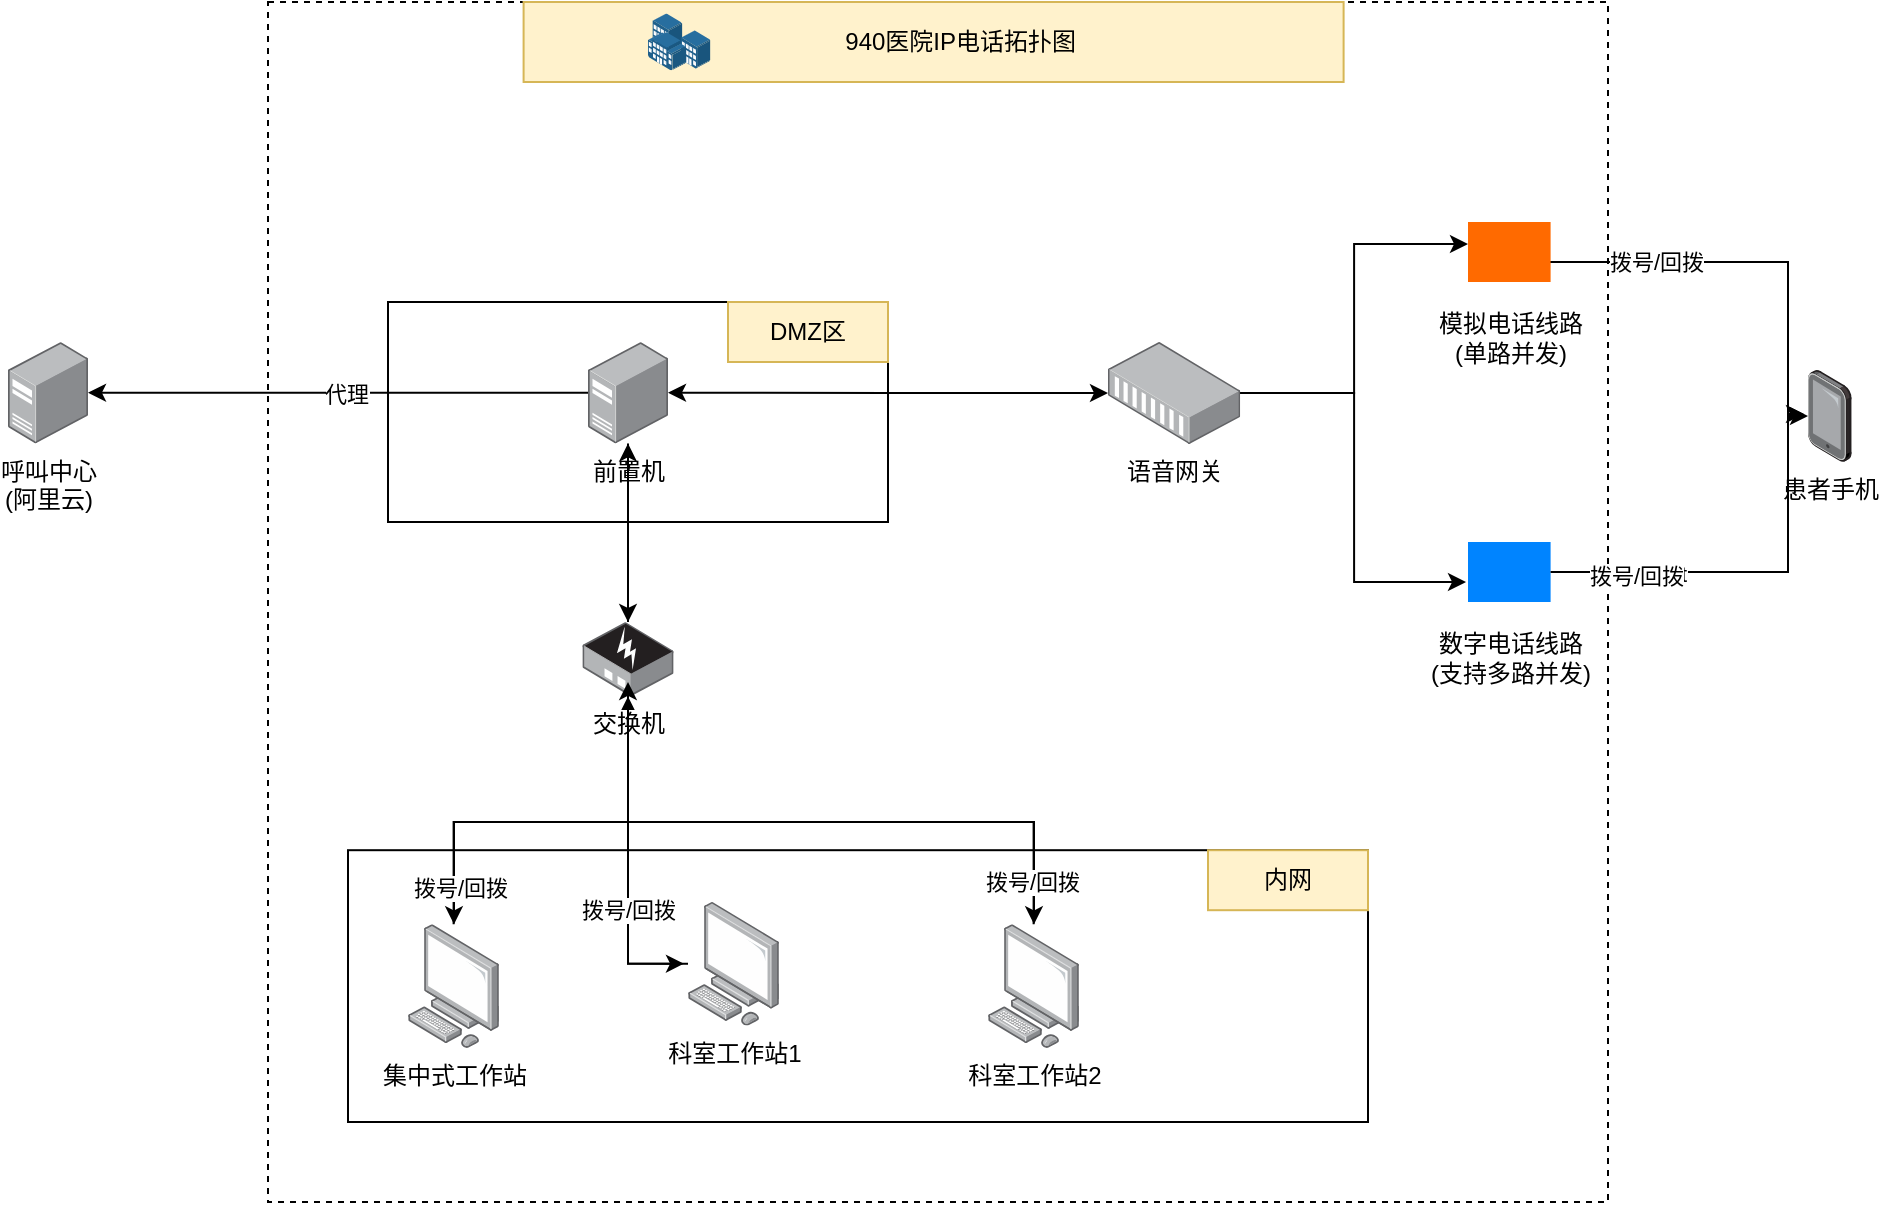 <mxfile version="27.1.1">
  <diagram name="第 1 页" id="9NHNX--WrlYSEk2w2ORT">
    <mxGraphModel dx="1940" dy="618" grid="1" gridSize="10" guides="1" tooltips="1" connect="1" arrows="1" fold="1" page="1" pageScale="1" pageWidth="827" pageHeight="1169" math="0" shadow="0">
      <root>
        <mxCell id="0" />
        <mxCell id="1" parent="0" />
        <mxCell id="P5Ny5QZNcaJlh9fx469N-55" value="" style="rounded=0;whiteSpace=wrap;html=1;dashed=1;" parent="1" vertex="1">
          <mxGeometry x="80" y="90" width="670" height="600" as="geometry" />
        </mxCell>
        <mxCell id="P5Ny5QZNcaJlh9fx469N-2" value="&amp;nbsp; &amp;nbsp; &amp;nbsp; &amp;nbsp; 940医院IP电话拓扑图" style="rounded=0;whiteSpace=wrap;html=1;fillColor=#fff2cc;strokeColor=#d6b656;" parent="1" vertex="1">
          <mxGeometry x="207.8" y="90" width="410" height="40" as="geometry" />
        </mxCell>
        <mxCell id="P5Ny5QZNcaJlh9fx469N-4" value="" style="rounded=0;whiteSpace=wrap;html=1;" parent="1" vertex="1">
          <mxGeometry x="140" y="240" width="250" height="110" as="geometry" />
        </mxCell>
        <mxCell id="P5Ny5QZNcaJlh9fx469N-5" value="DMZ区" style="rounded=0;whiteSpace=wrap;html=1;fillColor=#fff2cc;strokeColor=#d6b656;" parent="1" vertex="1">
          <mxGeometry x="310" y="240" width="80" height="30" as="geometry" />
        </mxCell>
        <mxCell id="P5Ny5QZNcaJlh9fx469N-6" value="" style="image;points=[];aspect=fixed;html=1;align=center;shadow=0;dashed=0;image=img/lib/allied_telesis/buildings/Building_Cluster.svg;" parent="1" vertex="1">
          <mxGeometry x="270" y="95.72" width="31.2" height="28.57" as="geometry" />
        </mxCell>
        <mxCell id="P5Ny5QZNcaJlh9fx469N-8" value="" style="rounded=0;whiteSpace=wrap;html=1;" parent="1" vertex="1">
          <mxGeometry x="120" y="514.1" width="510" height="135.9" as="geometry" />
        </mxCell>
        <mxCell id="P5Ny5QZNcaJlh9fx469N-9" value="内网" style="rounded=0;whiteSpace=wrap;html=1;fillColor=#fff2cc;strokeColor=#d6b656;" parent="1" vertex="1">
          <mxGeometry x="550" y="514.1" width="80" height="30" as="geometry" />
        </mxCell>
        <mxCell id="P5Ny5QZNcaJlh9fx469N-36" style="edgeStyle=orthogonalEdgeStyle;rounded=0;orthogonalLoop=1;jettySize=auto;html=1;" parent="1" source="P5Ny5QZNcaJlh9fx469N-10" target="P5Ny5QZNcaJlh9fx469N-16" edge="1">
          <mxGeometry relative="1" as="geometry" />
        </mxCell>
        <mxCell id="YMYoTi4_4WemvJRs1wKr-3" style="edgeStyle=orthogonalEdgeStyle;rounded=0;orthogonalLoop=1;jettySize=auto;html=1;" edge="1" parent="1" source="P5Ny5QZNcaJlh9fx469N-10" target="YMYoTi4_4WemvJRs1wKr-1">
          <mxGeometry relative="1" as="geometry" />
        </mxCell>
        <mxCell id="YMYoTi4_4WemvJRs1wKr-4" value="代理" style="edgeLabel;html=1;align=center;verticalAlign=middle;resizable=0;points=[];" vertex="1" connectable="0" parent="YMYoTi4_4WemvJRs1wKr-3">
          <mxGeometry x="-0.035" relative="1" as="geometry">
            <mxPoint x="-1" as="offset" />
          </mxGeometry>
        </mxCell>
        <mxCell id="P5Ny5QZNcaJlh9fx469N-10" value="前置机" style="image;points=[];aspect=fixed;html=1;align=center;shadow=0;dashed=0;image=img/lib/allied_telesis/computer_and_terminals/Server_Desktop.svg;" parent="1" vertex="1">
          <mxGeometry x="240" y="260" width="40" height="50.7" as="geometry" />
        </mxCell>
        <mxCell id="P5Ny5QZNcaJlh9fx469N-11" value="集中式工作站" style="image;points=[];aspect=fixed;html=1;align=center;shadow=0;dashed=0;image=img/lib/allied_telesis/computer_and_terminals/Personal_Computer.svg;" parent="1" vertex="1">
          <mxGeometry x="150" y="551.15" width="45.6" height="61.8" as="geometry" />
        </mxCell>
        <mxCell id="YMYoTi4_4WemvJRs1wKr-5" style="edgeStyle=orthogonalEdgeStyle;rounded=0;orthogonalLoop=1;jettySize=auto;html=1;startArrow=classic;startFill=1;" edge="1" parent="1" source="P5Ny5QZNcaJlh9fx469N-12" target="P5Ny5QZNcaJlh9fx469N-10">
          <mxGeometry relative="1" as="geometry" />
        </mxCell>
        <mxCell id="P5Ny5QZNcaJlh9fx469N-12" value="语音网关" style="image;points=[];aspect=fixed;html=1;align=center;shadow=0;dashed=0;image=img/lib/allied_telesis/media_converters/Media_Converter_Modular.svg;" parent="1" vertex="1">
          <mxGeometry x="500" y="260" width="66.1" height="50.97" as="geometry" />
        </mxCell>
        <mxCell id="P5Ny5QZNcaJlh9fx469N-13" value="患者手机" style="image;points=[];aspect=fixed;html=1;align=center;shadow=0;dashed=0;image=img/lib/allied_telesis/computer_and_terminals/Tablet.svg;" parent="1" vertex="1">
          <mxGeometry x="850" y="273.89" width="21.84" height="46.11" as="geometry" />
        </mxCell>
        <mxCell id="P5Ny5QZNcaJlh9fx469N-19" style="edgeStyle=orthogonalEdgeStyle;rounded=0;orthogonalLoop=1;jettySize=auto;html=1;" parent="1" source="P5Ny5QZNcaJlh9fx469N-14" target="P5Ny5QZNcaJlh9fx469N-16" edge="1">
          <mxGeometry relative="1" as="geometry" />
        </mxCell>
        <mxCell id="P5Ny5QZNcaJlh9fx469N-14" value="科室工作站1" style="image;points=[];aspect=fixed;html=1;align=center;shadow=0;dashed=0;image=img/lib/allied_telesis/computer_and_terminals/Personal_Computer.svg;" parent="1" vertex="1">
          <mxGeometry x="290" y="540" width="45.6" height="61.8" as="geometry" />
        </mxCell>
        <mxCell id="P5Ny5QZNcaJlh9fx469N-27" style="edgeStyle=orthogonalEdgeStyle;rounded=0;orthogonalLoop=1;jettySize=auto;html=1;" parent="1" source="P5Ny5QZNcaJlh9fx469N-15" edge="1">
          <mxGeometry relative="1" as="geometry">
            <mxPoint x="260" y="440" as="targetPoint" />
            <Array as="points">
              <mxPoint x="340" y="500" />
              <mxPoint x="261" y="500" />
            </Array>
          </mxGeometry>
        </mxCell>
        <mxCell id="P5Ny5QZNcaJlh9fx469N-15" value="科室工作站2" style="image;points=[];aspect=fixed;html=1;align=center;shadow=0;dashed=0;image=img/lib/allied_telesis/computer_and_terminals/Personal_Computer.svg;" parent="1" vertex="1">
          <mxGeometry x="440" y="551.15" width="45.6" height="61.8" as="geometry" />
        </mxCell>
        <mxCell id="P5Ny5QZNcaJlh9fx469N-22" style="edgeStyle=orthogonalEdgeStyle;rounded=0;orthogonalLoop=1;jettySize=auto;html=1;" parent="1" source="P5Ny5QZNcaJlh9fx469N-16" target="P5Ny5QZNcaJlh9fx469N-10" edge="1">
          <mxGeometry relative="1" as="geometry" />
        </mxCell>
        <mxCell id="P5Ny5QZNcaJlh9fx469N-37" style="edgeStyle=orthogonalEdgeStyle;rounded=0;orthogonalLoop=1;jettySize=auto;html=1;" parent="1" edge="1">
          <mxGeometry relative="1" as="geometry">
            <mxPoint x="260" y="437.2" as="sourcePoint" />
            <mxPoint x="173" y="551.15" as="targetPoint" />
            <Array as="points">
              <mxPoint x="260" y="500" />
              <mxPoint x="173" y="500" />
            </Array>
          </mxGeometry>
        </mxCell>
        <mxCell id="P5Ny5QZNcaJlh9fx469N-40" style="edgeStyle=orthogonalEdgeStyle;rounded=0;orthogonalLoop=1;jettySize=auto;html=1;" parent="1" target="P5Ny5QZNcaJlh9fx469N-15" edge="1">
          <mxGeometry relative="1" as="geometry">
            <mxPoint x="260" y="430" as="sourcePoint" />
            <Array as="points">
              <mxPoint x="260" y="500" />
              <mxPoint x="463" y="500" />
            </Array>
          </mxGeometry>
        </mxCell>
        <mxCell id="P5Ny5QZNcaJlh9fx469N-57" value="拨号/回拨" style="edgeLabel;html=1;align=center;verticalAlign=middle;resizable=0;points=[];" parent="P5Ny5QZNcaJlh9fx469N-40" vertex="1" connectable="0">
          <mxGeometry x="0.87" y="-1" relative="1" as="geometry">
            <mxPoint as="offset" />
          </mxGeometry>
        </mxCell>
        <mxCell id="P5Ny5QZNcaJlh9fx469N-41" style="edgeStyle=orthogonalEdgeStyle;rounded=0;orthogonalLoop=1;jettySize=auto;html=1;entryX=-0.044;entryY=0.499;entryDx=0;entryDy=0;entryPerimeter=0;exitX=0.434;exitY=0.914;exitDx=0;exitDy=0;exitPerimeter=0;" parent="1" source="P5Ny5QZNcaJlh9fx469N-16" target="P5Ny5QZNcaJlh9fx469N-14" edge="1">
          <mxGeometry relative="1" as="geometry">
            <Array as="points">
              <mxPoint x="260" y="434" />
              <mxPoint x="260" y="571" />
            </Array>
          </mxGeometry>
        </mxCell>
        <mxCell id="P5Ny5QZNcaJlh9fx469N-43" value="拨号/回拨" style="edgeLabel;html=1;align=center;verticalAlign=middle;resizable=0;points=[];" parent="P5Ny5QZNcaJlh9fx469N-41" vertex="1" connectable="0">
          <mxGeometry x="0.341" relative="1" as="geometry">
            <mxPoint as="offset" />
          </mxGeometry>
        </mxCell>
        <mxCell id="P5Ny5QZNcaJlh9fx469N-16" value="交换机" style="image;points=[];aspect=fixed;html=1;align=center;shadow=0;dashed=0;image=img/lib/allied_telesis/media_converters/Media_Converter_Standalone_POE.svg;" parent="1" vertex="1">
          <mxGeometry x="237.2" y="400" width="45.6" height="37.2" as="geometry" />
        </mxCell>
        <mxCell id="P5Ny5QZNcaJlh9fx469N-20" style="edgeStyle=orthogonalEdgeStyle;rounded=0;orthogonalLoop=1;jettySize=auto;html=1;entryX=0.5;entryY=0.806;entryDx=0;entryDy=0;entryPerimeter=0;" parent="1" edge="1">
          <mxGeometry relative="1" as="geometry">
            <mxPoint x="172.8" y="551.15" as="sourcePoint" />
            <mxPoint x="260" y="429.983" as="targetPoint" />
            <Array as="points">
              <mxPoint x="223" y="500" />
              <mxPoint x="353" y="500" />
            </Array>
          </mxGeometry>
        </mxCell>
        <mxCell id="P5Ny5QZNcaJlh9fx469N-28" value="拨号/回拨" style="edgeLabel;html=1;align=center;verticalAlign=middle;resizable=0;points=[];" parent="P5Ny5QZNcaJlh9fx469N-20" vertex="1" connectable="0">
          <mxGeometry x="-0.826" y="-3" relative="1" as="geometry">
            <mxPoint as="offset" />
          </mxGeometry>
        </mxCell>
        <mxCell id="P5Ny5QZNcaJlh9fx469N-26" style="edgeStyle=orthogonalEdgeStyle;rounded=0;orthogonalLoop=1;jettySize=auto;html=1;exitX=0.92;exitY=0.667;exitDx=0;exitDy=0;exitPerimeter=0;" parent="1" source="P5Ny5QZNcaJlh9fx469N-45" target="P5Ny5QZNcaJlh9fx469N-13" edge="1">
          <mxGeometry relative="1" as="geometry">
            <Array as="points">
              <mxPoint x="840" y="220" />
              <mxPoint x="840" y="297" />
            </Array>
          </mxGeometry>
        </mxCell>
        <mxCell id="P5Ny5QZNcaJlh9fx469N-51" value="拨号/回拨" style="edgeLabel;html=1;align=center;verticalAlign=middle;resizable=0;points=[];" parent="P5Ny5QZNcaJlh9fx469N-26" vertex="1" connectable="0">
          <mxGeometry x="-0.464" relative="1" as="geometry">
            <mxPoint as="offset" />
          </mxGeometry>
        </mxCell>
        <mxCell id="P5Ny5QZNcaJlh9fx469N-45" value="&lt;div&gt;&lt;br&gt;&lt;/div&gt;&lt;div&gt;&lt;br&gt;&lt;/div&gt;&lt;div&gt;&lt;span style=&quot;background-color: transparent; color: light-dark(rgb(0, 0, 0), rgb(255, 255, 255));&quot;&gt;&lt;br&gt;&lt;/span&gt;&lt;/div&gt;&lt;div&gt;&lt;span style=&quot;background-color: transparent; color: light-dark(rgb(0, 0, 0), rgb(255, 255, 255));&quot;&gt;&lt;br&gt;&lt;/span&gt;&lt;/div&gt;&lt;div&gt;&lt;span style=&quot;background-color: transparent; color: light-dark(rgb(0, 0, 0), rgb(255, 255, 255));&quot;&gt;&lt;br&gt;&lt;/span&gt;&lt;/div&gt;&lt;div&gt;&lt;span style=&quot;background-color: transparent; color: light-dark(rgb(0, 0, 0), rgb(255, 255, 255));&quot;&gt;&lt;br&gt;&lt;/span&gt;&lt;/div&gt;&lt;div&gt;&lt;span style=&quot;background-color: transparent; color: light-dark(rgb(0, 0, 0), rgb(255, 255, 255));&quot;&gt;模拟电话线路&lt;/span&gt;&lt;/div&gt;&lt;div&gt;&lt;span style=&quot;background-color: transparent; color: light-dark(rgb(0, 0, 0), rgb(255, 255, 255));&quot;&gt;(单路并发)&lt;/span&gt;&lt;/div&gt;" style="points=[];aspect=fixed;html=1;align=center;shadow=0;dashed=0;fillColor=#FF6A00;strokeColor=none;shape=mxgraph.alibaba_cloud.apsaravideo_vod;" parent="1" vertex="1">
          <mxGeometry x="680" y="200" width="41.3" height="30" as="geometry" />
        </mxCell>
        <mxCell id="P5Ny5QZNcaJlh9fx469N-47" value="&lt;div&gt;&lt;br&gt;&lt;/div&gt;&lt;div&gt;&lt;br&gt;&lt;/div&gt;&lt;div&gt;&lt;br&gt;&lt;/div&gt;&lt;div&gt;&lt;br&gt;&lt;/div&gt;&lt;div&gt;&lt;br&gt;&lt;/div&gt;&lt;div&gt;&lt;br&gt;&lt;/div&gt;&lt;div&gt;数字电话线路&lt;/div&gt;&lt;div&gt;(支持多路并发)&lt;/div&gt;" style="points=[];aspect=fixed;html=1;align=center;shadow=0;dashed=0;fillColor=light-dark(#0084ff, #e9690e);strokeColor=none;shape=mxgraph.alibaba_cloud.apsaravideo_vod;" parent="1" vertex="1">
          <mxGeometry x="680" y="360" width="41.3" height="30" as="geometry" />
        </mxCell>
        <mxCell id="P5Ny5QZNcaJlh9fx469N-48" style="edgeStyle=orthogonalEdgeStyle;rounded=0;orthogonalLoop=1;jettySize=auto;html=1;entryX=0;entryY=0.367;entryDx=0;entryDy=0;entryPerimeter=0;" parent="1" source="P5Ny5QZNcaJlh9fx469N-12" target="P5Ny5QZNcaJlh9fx469N-45" edge="1">
          <mxGeometry relative="1" as="geometry" />
        </mxCell>
        <mxCell id="P5Ny5QZNcaJlh9fx469N-49" style="edgeStyle=orthogonalEdgeStyle;rounded=0;orthogonalLoop=1;jettySize=auto;html=1;entryX=-0.024;entryY=0.667;entryDx=0;entryDy=0;entryPerimeter=0;" parent="1" source="P5Ny5QZNcaJlh9fx469N-12" target="P5Ny5QZNcaJlh9fx469N-47" edge="1">
          <mxGeometry relative="1" as="geometry" />
        </mxCell>
        <mxCell id="P5Ny5QZNcaJlh9fx469N-52" style="edgeStyle=orthogonalEdgeStyle;rounded=0;orthogonalLoop=1;jettySize=auto;html=1;entryX=-0.092;entryY=0.48;entryDx=0;entryDy=0;entryPerimeter=0;" parent="1" source="P5Ny5QZNcaJlh9fx469N-47" target="P5Ny5QZNcaJlh9fx469N-13" edge="1">
          <mxGeometry relative="1" as="geometry">
            <Array as="points">
              <mxPoint x="840" y="375" />
              <mxPoint x="840" y="296" />
            </Array>
          </mxGeometry>
        </mxCell>
        <mxCell id="P5Ny5QZNcaJlh9fx469N-53" value="Text" style="edgeLabel;html=1;align=center;verticalAlign=middle;resizable=0;points=[];" parent="P5Ny5QZNcaJlh9fx469N-52" vertex="1" connectable="0">
          <mxGeometry x="-0.439" y="-1" relative="1" as="geometry">
            <mxPoint as="offset" />
          </mxGeometry>
        </mxCell>
        <mxCell id="P5Ny5QZNcaJlh9fx469N-54" value="拨号/回拨" style="edgeLabel;html=1;align=center;verticalAlign=middle;resizable=0;points=[];" parent="P5Ny5QZNcaJlh9fx469N-52" vertex="1" connectable="0">
          <mxGeometry x="-0.585" y="-2" relative="1" as="geometry">
            <mxPoint as="offset" />
          </mxGeometry>
        </mxCell>
        <mxCell id="YMYoTi4_4WemvJRs1wKr-1" value="呼叫中心&lt;div&gt;(阿里云)&lt;/div&gt;" style="image;points=[];aspect=fixed;html=1;align=center;shadow=0;dashed=0;image=img/lib/allied_telesis/computer_and_terminals/Server_Desktop.svg;" vertex="1" parent="1">
          <mxGeometry x="-50" y="259.99" width="40" height="50.7" as="geometry" />
        </mxCell>
      </root>
    </mxGraphModel>
  </diagram>
</mxfile>
